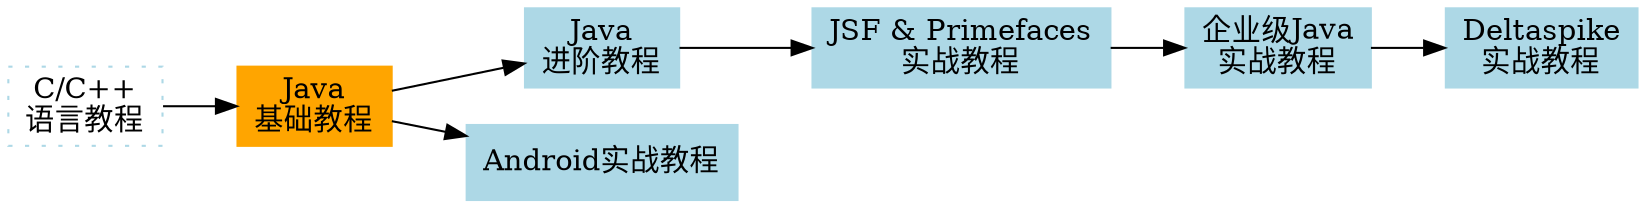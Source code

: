 //usr/bin/dot
digraph G{
    rankdir=LR;
    node[shape=box,style=filled,color=lightblue];
    c[label="C/C++\n语言教程",style=dotted];
    java_basic[label="Java\n基础教程",color=orange];
    java_advanced[label="Java\n进阶教程"];
    jsf[label="JSF & Primefaces\n实战教程"];
    cdi[label="企业级Java\n实战教程"];
    deltaspike[label="Deltaspike\n实战教程"];
    android[label="Android实战教程"];

    c->java_basic->java_advanced->jsf->cdi->deltaspike;
    java_basic->android;
}
